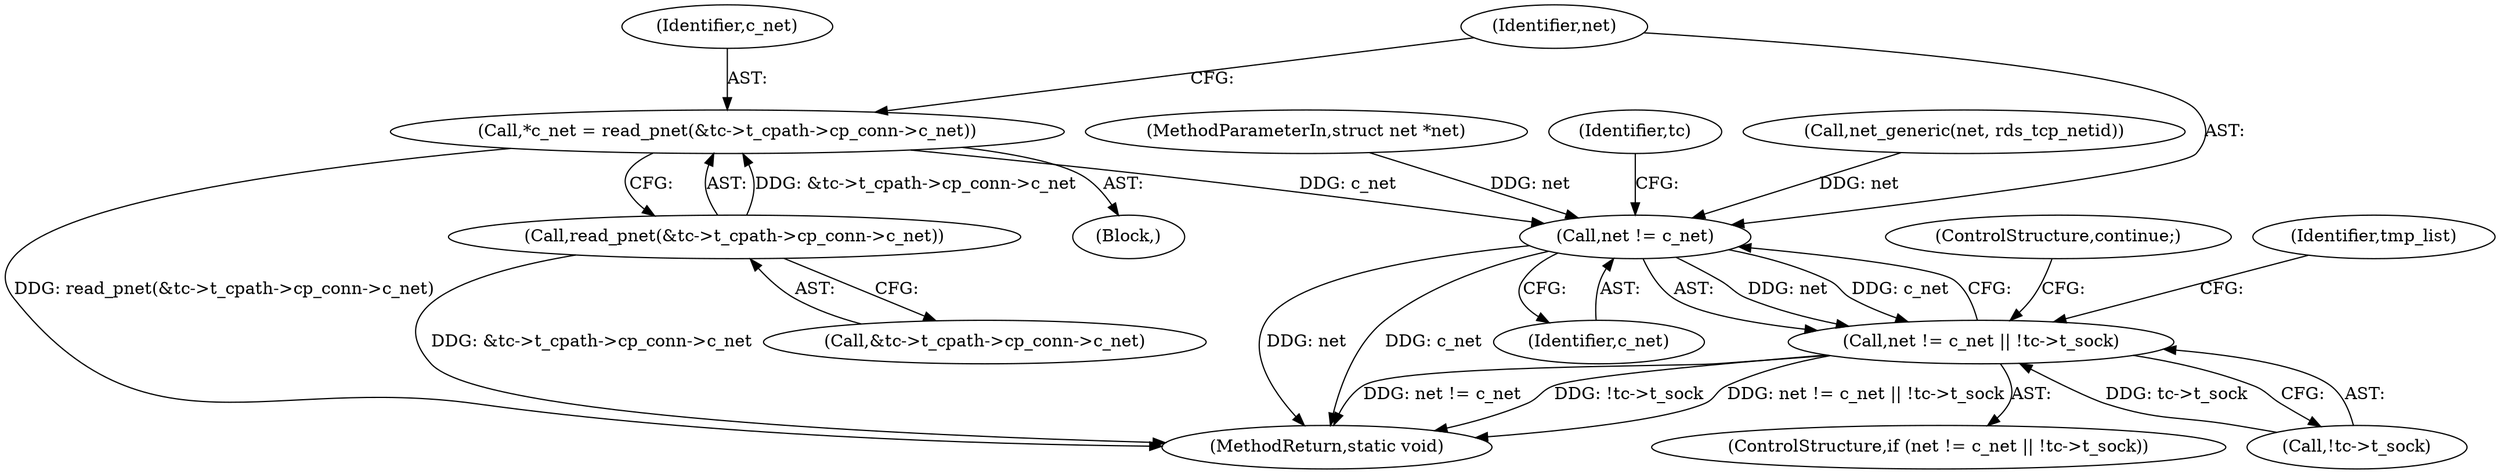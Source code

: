 digraph "0_linux_cb66ddd156203daefb8d71158036b27b0e2caf63@API" {
"1000135" [label="(Call,*c_net = read_pnet(&tc->t_cpath->cp_conn->c_net))"];
"1000137" [label="(Call,read_pnet(&tc->t_cpath->cp_conn->c_net))"];
"1000148" [label="(Call,net != c_net)"];
"1000147" [label="(Call,net != c_net || !tc->t_sock)"];
"1000137" [label="(Call,read_pnet(&tc->t_cpath->cp_conn->c_net))"];
"1000133" [label="(Block,)"];
"1000136" [label="(Identifier,c_net)"];
"1000150" [label="(Identifier,c_net)"];
"1000151" [label="(Call,!tc->t_sock)"];
"1000146" [label="(ControlStructure,if (net != c_net || !tc->t_sock))"];
"1000195" [label="(MethodReturn,static void)"];
"1000138" [label="(Call,&tc->t_cpath->cp_conn->c_net)"];
"1000101" [label="(MethodParameterIn,struct net *net)"];
"1000153" [label="(Identifier,tc)"];
"1000135" [label="(Call,*c_net = read_pnet(&tc->t_cpath->cp_conn->c_net))"];
"1000155" [label="(ControlStructure,continue;)"];
"1000160" [label="(Identifier,tmp_list)"];
"1000147" [label="(Call,net != c_net || !tc->t_sock)"];
"1000148" [label="(Call,net != c_net)"];
"1000110" [label="(Call,net_generic(net, rds_tcp_netid))"];
"1000149" [label="(Identifier,net)"];
"1000135" -> "1000133"  [label="AST: "];
"1000135" -> "1000137"  [label="CFG: "];
"1000136" -> "1000135"  [label="AST: "];
"1000137" -> "1000135"  [label="AST: "];
"1000149" -> "1000135"  [label="CFG: "];
"1000135" -> "1000195"  [label="DDG: read_pnet(&tc->t_cpath->cp_conn->c_net)"];
"1000137" -> "1000135"  [label="DDG: &tc->t_cpath->cp_conn->c_net"];
"1000135" -> "1000148"  [label="DDG: c_net"];
"1000137" -> "1000138"  [label="CFG: "];
"1000138" -> "1000137"  [label="AST: "];
"1000137" -> "1000195"  [label="DDG: &tc->t_cpath->cp_conn->c_net"];
"1000148" -> "1000147"  [label="AST: "];
"1000148" -> "1000150"  [label="CFG: "];
"1000149" -> "1000148"  [label="AST: "];
"1000150" -> "1000148"  [label="AST: "];
"1000153" -> "1000148"  [label="CFG: "];
"1000147" -> "1000148"  [label="CFG: "];
"1000148" -> "1000195"  [label="DDG: net"];
"1000148" -> "1000195"  [label="DDG: c_net"];
"1000148" -> "1000147"  [label="DDG: net"];
"1000148" -> "1000147"  [label="DDG: c_net"];
"1000110" -> "1000148"  [label="DDG: net"];
"1000101" -> "1000148"  [label="DDG: net"];
"1000147" -> "1000146"  [label="AST: "];
"1000147" -> "1000151"  [label="CFG: "];
"1000151" -> "1000147"  [label="AST: "];
"1000155" -> "1000147"  [label="CFG: "];
"1000160" -> "1000147"  [label="CFG: "];
"1000147" -> "1000195"  [label="DDG: !tc->t_sock"];
"1000147" -> "1000195"  [label="DDG: net != c_net || !tc->t_sock"];
"1000147" -> "1000195"  [label="DDG: net != c_net"];
"1000151" -> "1000147"  [label="DDG: tc->t_sock"];
}
